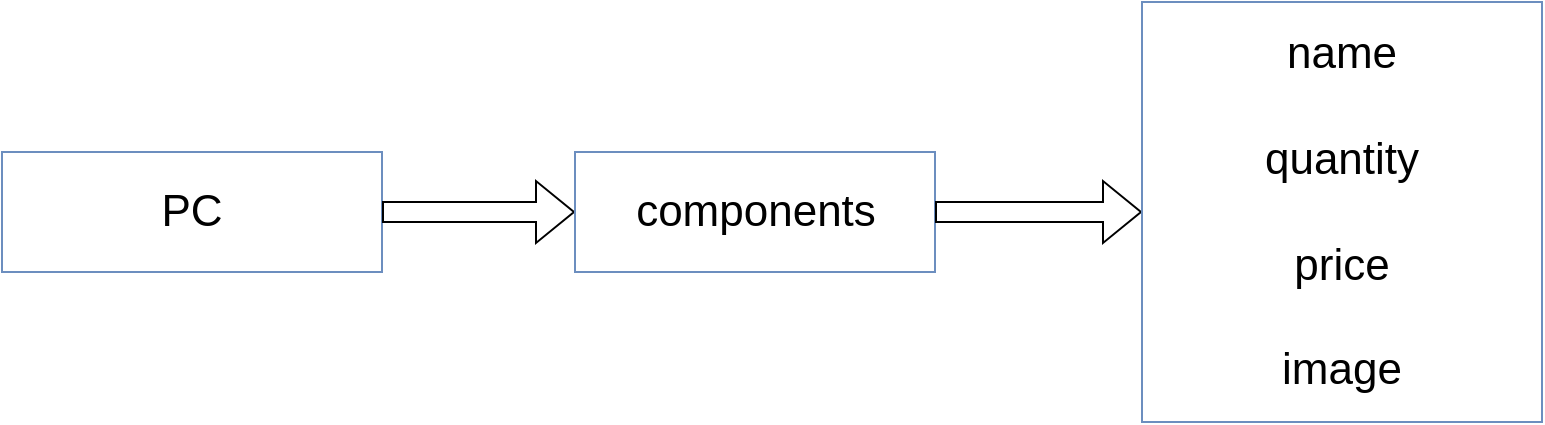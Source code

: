 <mxfile version="24.4.8" type="device">
  <diagram name="Página-1" id="mRaza-HCLgPLXC2-IXBb">
    <mxGraphModel dx="1229" dy="648" grid="1" gridSize="10" guides="1" tooltips="1" connect="1" arrows="1" fold="1" page="1" pageScale="1" pageWidth="291" pageHeight="413" math="0" shadow="0">
      <root>
        <mxCell id="0" />
        <mxCell id="1" parent="0" />
        <mxCell id="YIYwWwG19dwCrhG3gBu3-1" value="&lt;font style=&quot;font-size: 22px;&quot;&gt;PC&lt;/font&gt;" style="rounded=0;whiteSpace=wrap;html=1;fillColor=default;strokeColor=#6c8ebf;" parent="1" vertex="1">
          <mxGeometry x="-30" y="175" width="190" height="60" as="geometry" />
        </mxCell>
        <mxCell id="YIYwWwG19dwCrhG3gBu3-2" value="" style="shape=flexArrow;endArrow=classic;html=1;rounded=0;exitX=1;exitY=0.5;exitDx=0;exitDy=0;entryX=0;entryY=0.5;entryDx=0;entryDy=0;" parent="1" source="YIYwWwG19dwCrhG3gBu3-1" target="YIYwWwG19dwCrhG3gBu3-3" edge="1">
          <mxGeometry width="50" height="50" relative="1" as="geometry">
            <mxPoint x="390" y="220" as="sourcePoint" />
            <mxPoint x="420" y="250" as="targetPoint" />
            <Array as="points" />
          </mxGeometry>
        </mxCell>
        <mxCell id="YIYwWwG19dwCrhG3gBu3-3" value="&lt;font style=&quot;font-size: 22px;&quot;&gt;components&lt;/font&gt;" style="rounded=0;whiteSpace=wrap;html=1;fillColor=default;strokeColor=#6c8ebf;" parent="1" vertex="1">
          <mxGeometry x="256.5" y="175" width="180" height="60" as="geometry" />
        </mxCell>
        <mxCell id="YIYwWwG19dwCrhG3gBu3-4" value="" style="shape=flexArrow;endArrow=classic;html=1;rounded=0;exitX=1;exitY=0.5;exitDx=0;exitDy=0;entryX=0;entryY=0.5;entryDx=0;entryDy=0;" parent="1" source="YIYwWwG19dwCrhG3gBu3-3" target="YIYwWwG19dwCrhG3gBu3-5" edge="1">
          <mxGeometry width="50" height="50" relative="1" as="geometry">
            <mxPoint x="620" y="200" as="sourcePoint" />
            <mxPoint x="720" y="210" as="targetPoint" />
            <Array as="points" />
          </mxGeometry>
        </mxCell>
        <mxCell id="YIYwWwG19dwCrhG3gBu3-5" value="&lt;font style=&quot;font-size: 22px;&quot;&gt;name&lt;/font&gt;&lt;div style=&quot;font-size: 22px;&quot;&gt;&lt;font style=&quot;font-size: 22px;&quot;&gt;&lt;br&gt;&lt;/font&gt;&lt;div style=&quot;&quot;&gt;&lt;font style=&quot;font-size: 22px;&quot;&gt;quantity&lt;/font&gt;&lt;/div&gt;&lt;div style=&quot;&quot;&gt;&lt;font style=&quot;font-size: 22px;&quot;&gt;&lt;br&gt;&lt;/font&gt;&lt;/div&gt;&lt;div style=&quot;&quot;&gt;&lt;font style=&quot;font-size: 22px;&quot;&gt;price&lt;/font&gt;&lt;/div&gt;&lt;div style=&quot;&quot;&gt;&lt;font style=&quot;font-size: 22px;&quot;&gt;&lt;br&gt;&lt;/font&gt;&lt;/div&gt;&lt;div style=&quot;&quot;&gt;&lt;font style=&quot;font-size: 22px;&quot;&gt;image&lt;/font&gt;&lt;/div&gt;&lt;/div&gt;" style="rounded=0;whiteSpace=wrap;html=1;fillColor=default;strokeColor=#6c8ebf;" parent="1" vertex="1">
          <mxGeometry x="540" y="100" width="200" height="210" as="geometry" />
        </mxCell>
      </root>
    </mxGraphModel>
  </diagram>
</mxfile>
